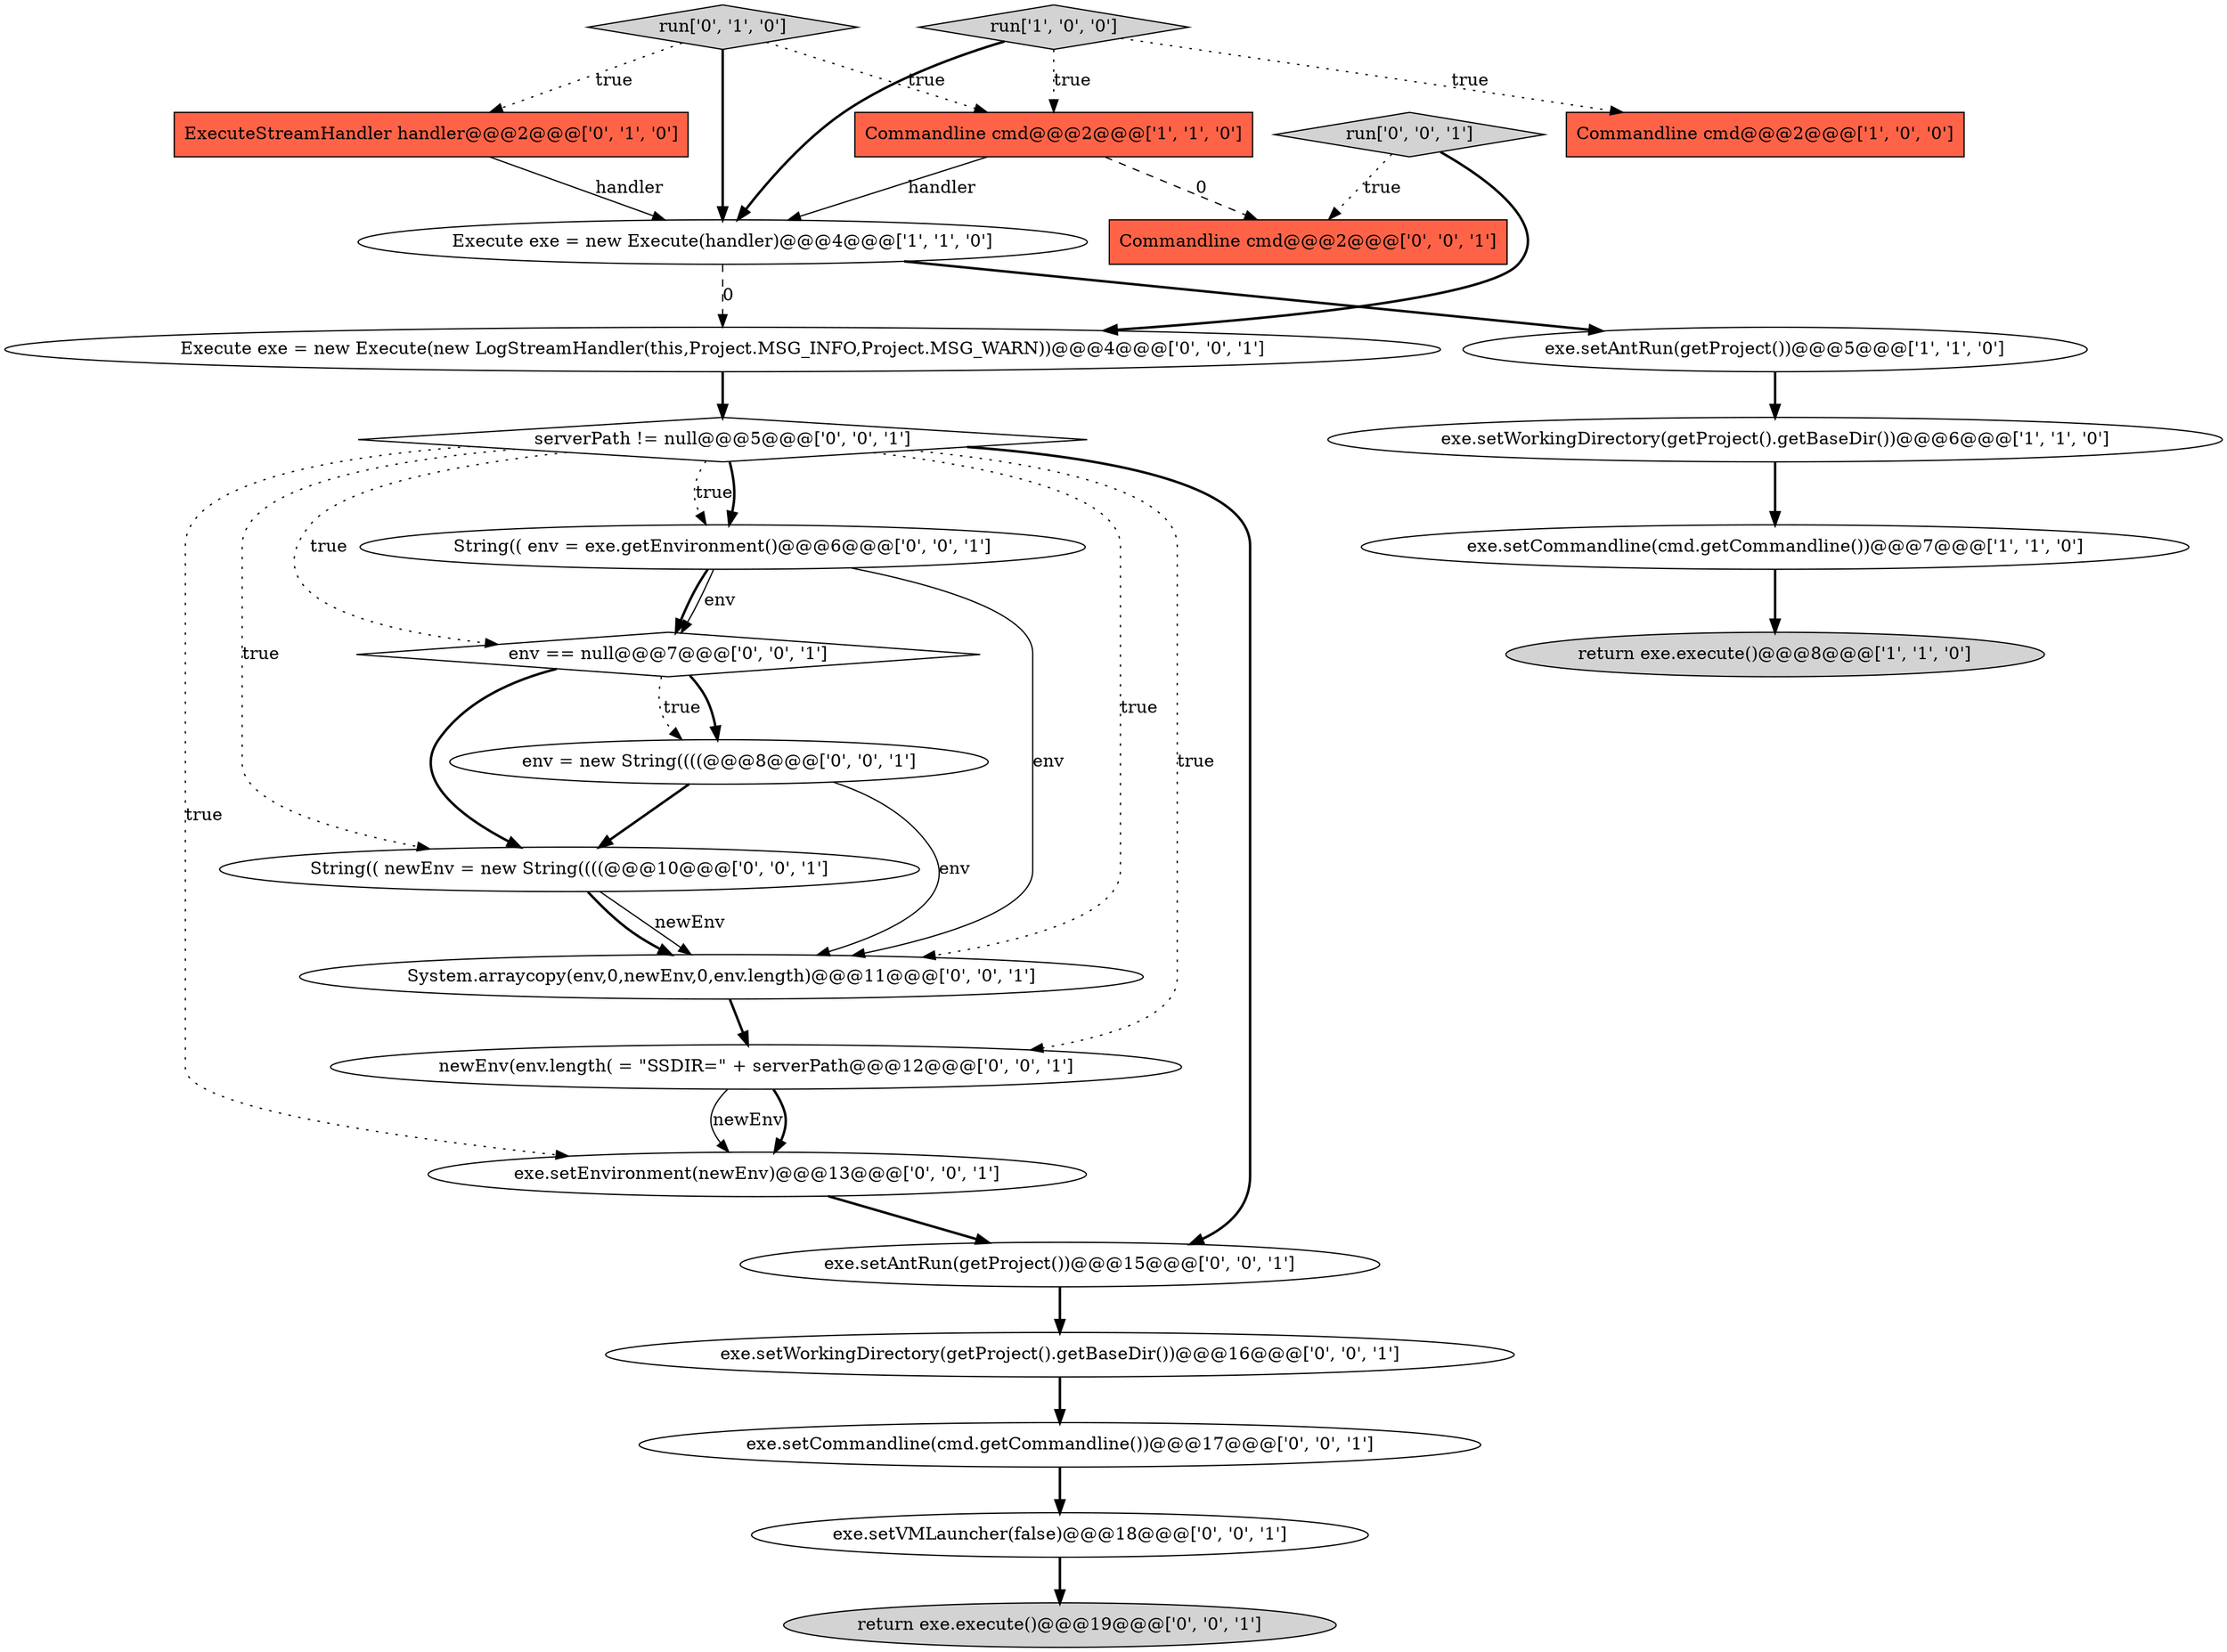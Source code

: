 digraph {
16 [style = filled, label = "System.arraycopy(env,0,newEnv,0,env.length)@@@11@@@['0', '0', '1']", fillcolor = white, shape = ellipse image = "AAA0AAABBB3BBB"];
23 [style = filled, label = "env == null@@@7@@@['0', '0', '1']", fillcolor = white, shape = diamond image = "AAA0AAABBB3BBB"];
17 [style = filled, label = "newEnv(env.length( = \"SSDIR=\" + serverPath@@@12@@@['0', '0', '1']", fillcolor = white, shape = ellipse image = "AAA0AAABBB3BBB"];
13 [style = filled, label = "exe.setWorkingDirectory(getProject().getBaseDir())@@@16@@@['0', '0', '1']", fillcolor = white, shape = ellipse image = "AAA0AAABBB3BBB"];
5 [style = filled, label = "run['1', '0', '0']", fillcolor = lightgray, shape = diamond image = "AAA0AAABBB1BBB"];
2 [style = filled, label = "exe.setWorkingDirectory(getProject().getBaseDir())@@@6@@@['1', '1', '0']", fillcolor = white, shape = ellipse image = "AAA0AAABBB1BBB"];
0 [style = filled, label = "Commandline cmd@@@2@@@['1', '0', '0']", fillcolor = tomato, shape = box image = "AAA0AAABBB1BBB"];
25 [style = filled, label = "run['0', '0', '1']", fillcolor = lightgray, shape = diamond image = "AAA0AAABBB3BBB"];
8 [style = filled, label = "ExecuteStreamHandler handler@@@2@@@['0', '1', '0']", fillcolor = tomato, shape = box image = "AAA0AAABBB2BBB"];
4 [style = filled, label = "exe.setAntRun(getProject())@@@5@@@['1', '1', '0']", fillcolor = white, shape = ellipse image = "AAA0AAABBB1BBB"];
10 [style = filled, label = "exe.setCommandline(cmd.getCommandline())@@@17@@@['0', '0', '1']", fillcolor = white, shape = ellipse image = "AAA0AAABBB3BBB"];
20 [style = filled, label = "exe.setVMLauncher(false)@@@18@@@['0', '0', '1']", fillcolor = white, shape = ellipse image = "AAA0AAABBB3BBB"];
18 [style = filled, label = "serverPath != null@@@5@@@['0', '0', '1']", fillcolor = white, shape = diamond image = "AAA0AAABBB3BBB"];
6 [style = filled, label = "return exe.execute()@@@8@@@['1', '1', '0']", fillcolor = lightgray, shape = ellipse image = "AAA0AAABBB1BBB"];
15 [style = filled, label = "String(( env = exe.getEnvironment()@@@6@@@['0', '0', '1']", fillcolor = white, shape = ellipse image = "AAA0AAABBB3BBB"];
24 [style = filled, label = "env = new String((((@@@8@@@['0', '0', '1']", fillcolor = white, shape = ellipse image = "AAA0AAABBB3BBB"];
21 [style = filled, label = "exe.setAntRun(getProject())@@@15@@@['0', '0', '1']", fillcolor = white, shape = ellipse image = "AAA0AAABBB3BBB"];
22 [style = filled, label = "Execute exe = new Execute(new LogStreamHandler(this,Project.MSG_INFO,Project.MSG_WARN))@@@4@@@['0', '0', '1']", fillcolor = white, shape = ellipse image = "AAA0AAABBB3BBB"];
9 [style = filled, label = "run['0', '1', '0']", fillcolor = lightgray, shape = diamond image = "AAA0AAABBB2BBB"];
1 [style = filled, label = "Commandline cmd@@@2@@@['1', '1', '0']", fillcolor = tomato, shape = box image = "AAA0AAABBB1BBB"];
12 [style = filled, label = "String(( newEnv = new String((((@@@10@@@['0', '0', '1']", fillcolor = white, shape = ellipse image = "AAA0AAABBB3BBB"];
19 [style = filled, label = "Commandline cmd@@@2@@@['0', '0', '1']", fillcolor = tomato, shape = box image = "AAA0AAABBB3BBB"];
3 [style = filled, label = "exe.setCommandline(cmd.getCommandline())@@@7@@@['1', '1', '0']", fillcolor = white, shape = ellipse image = "AAA0AAABBB1BBB"];
7 [style = filled, label = "Execute exe = new Execute(handler)@@@4@@@['1', '1', '0']", fillcolor = white, shape = ellipse image = "AAA0AAABBB1BBB"];
11 [style = filled, label = "exe.setEnvironment(newEnv)@@@13@@@['0', '0', '1']", fillcolor = white, shape = ellipse image = "AAA0AAABBB3BBB"];
14 [style = filled, label = "return exe.execute()@@@19@@@['0', '0', '1']", fillcolor = lightgray, shape = ellipse image = "AAA0AAABBB3BBB"];
15->16 [style = solid, label="env"];
24->16 [style = solid, label="env"];
10->20 [style = bold, label=""];
5->0 [style = dotted, label="true"];
9->8 [style = dotted, label="true"];
18->15 [style = dotted, label="true"];
8->7 [style = solid, label="handler"];
11->21 [style = bold, label=""];
23->24 [style = bold, label=""];
12->16 [style = solid, label="newEnv"];
15->23 [style = bold, label=""];
18->23 [style = dotted, label="true"];
9->1 [style = dotted, label="true"];
23->24 [style = dotted, label="true"];
15->23 [style = solid, label="env"];
18->12 [style = dotted, label="true"];
9->7 [style = bold, label=""];
4->2 [style = bold, label=""];
12->16 [style = bold, label=""];
3->6 [style = bold, label=""];
2->3 [style = bold, label=""];
18->11 [style = dotted, label="true"];
18->16 [style = dotted, label="true"];
1->19 [style = dashed, label="0"];
18->17 [style = dotted, label="true"];
17->11 [style = solid, label="newEnv"];
23->12 [style = bold, label=""];
7->4 [style = bold, label=""];
25->19 [style = dotted, label="true"];
7->22 [style = dashed, label="0"];
22->18 [style = bold, label=""];
17->11 [style = bold, label=""];
18->21 [style = bold, label=""];
24->12 [style = bold, label=""];
16->17 [style = bold, label=""];
5->1 [style = dotted, label="true"];
13->10 [style = bold, label=""];
20->14 [style = bold, label=""];
1->7 [style = solid, label="handler"];
25->22 [style = bold, label=""];
5->7 [style = bold, label=""];
21->13 [style = bold, label=""];
18->15 [style = bold, label=""];
}
